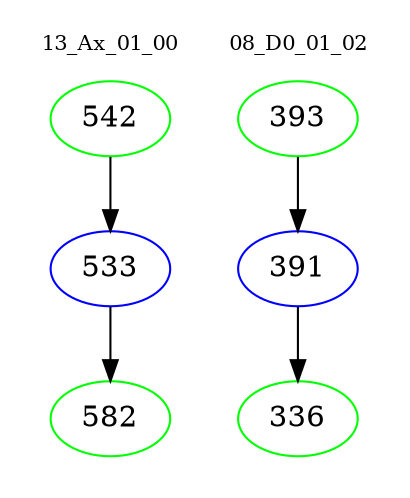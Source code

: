 digraph{
subgraph cluster_0 {
color = white
label = "13_Ax_01_00";
fontsize=10;
T0_542 [label="542", color="green"]
T0_542 -> T0_533 [color="black"]
T0_533 [label="533", color="blue"]
T0_533 -> T0_582 [color="black"]
T0_582 [label="582", color="green"]
}
subgraph cluster_1 {
color = white
label = "08_D0_01_02";
fontsize=10;
T1_393 [label="393", color="green"]
T1_393 -> T1_391 [color="black"]
T1_391 [label="391", color="blue"]
T1_391 -> T1_336 [color="black"]
T1_336 [label="336", color="green"]
}
}
